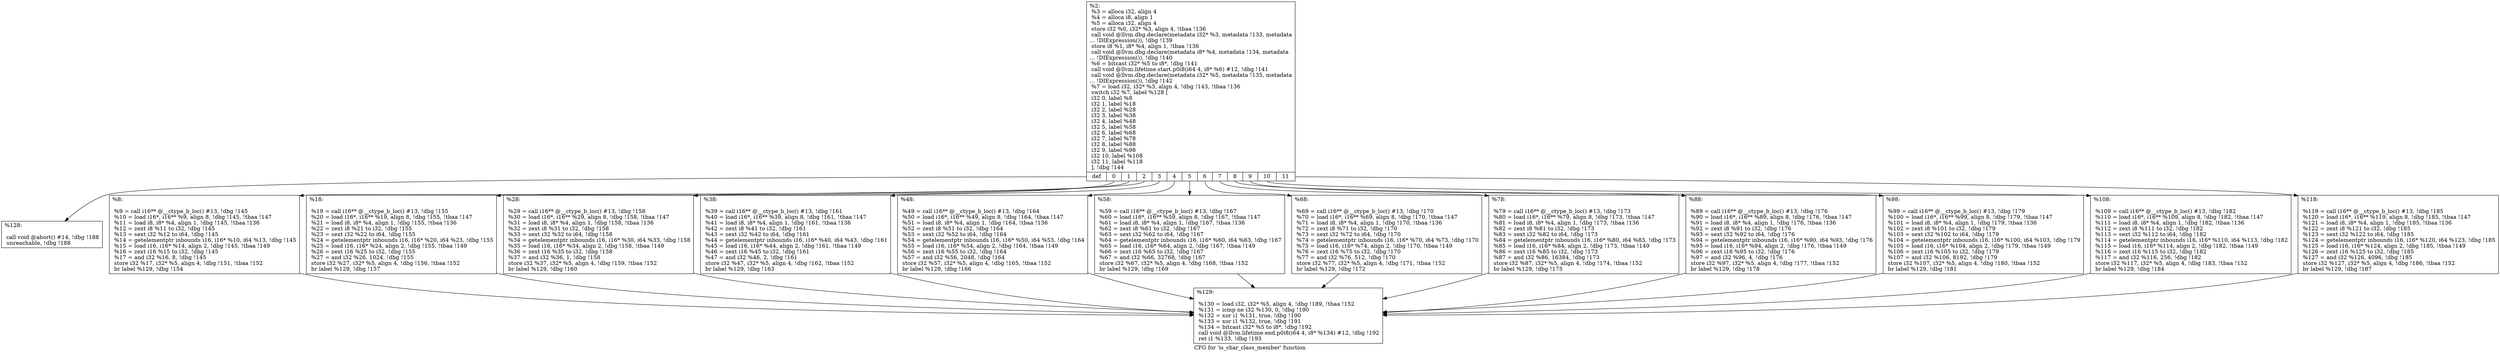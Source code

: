 digraph "CFG for 'is_char_class_member' function" {
	label="CFG for 'is_char_class_member' function";

	Node0x1340e90 [shape=record,label="{%2:\l  %3 = alloca i32, align 4\l  %4 = alloca i8, align 1\l  %5 = alloca i32, align 4\l  store i32 %0, i32* %3, align 4, !tbaa !136\l  call void @llvm.dbg.declare(metadata i32* %3, metadata !133, metadata\l... !DIExpression()), !dbg !139\l  store i8 %1, i8* %4, align 1, !tbaa !136\l  call void @llvm.dbg.declare(metadata i8* %4, metadata !134, metadata\l... !DIExpression()), !dbg !140\l  %6 = bitcast i32* %5 to i8*, !dbg !141\l  call void @llvm.lifetime.start.p0i8(i64 4, i8* %6) #12, !dbg !141\l  call void @llvm.dbg.declare(metadata i32* %5, metadata !135, metadata\l... !DIExpression()), !dbg !142\l  %7 = load i32, i32* %3, align 4, !dbg !143, !tbaa !136\l  switch i32 %7, label %128 [\l    i32 0, label %8\l    i32 1, label %18\l    i32 2, label %28\l    i32 3, label %38\l    i32 4, label %48\l    i32 5, label %58\l    i32 6, label %68\l    i32 7, label %78\l    i32 8, label %88\l    i32 9, label %98\l    i32 10, label %108\l    i32 11, label %118\l  ], !dbg !144\l|{<s0>def|<s1>0|<s2>1|<s3>2|<s4>3|<s5>4|<s6>5|<s7>6|<s8>7|<s9>8|<s10>9|<s11>10|<s12>11}}"];
	Node0x1340e90:s0 -> Node0x14326d0;
	Node0x1340e90:s1 -> Node0x1432310;
	Node0x1340e90:s2 -> Node0x1432360;
	Node0x1340e90:s3 -> Node0x14323b0;
	Node0x1340e90:s4 -> Node0x1432400;
	Node0x1340e90:s5 -> Node0x1432450;
	Node0x1340e90:s6 -> Node0x14324a0;
	Node0x1340e90:s7 -> Node0x14324f0;
	Node0x1340e90:s8 -> Node0x1432540;
	Node0x1340e90:s9 -> Node0x1432590;
	Node0x1340e90:s10 -> Node0x14325e0;
	Node0x1340e90:s11 -> Node0x1432630;
	Node0x1340e90:s12 -> Node0x1432680;
	Node0x1432310 [shape=record,label="{%8:\l\l  %9 = call i16** @__ctype_b_loc() #13, !dbg !145\l  %10 = load i16*, i16** %9, align 8, !dbg !145, !tbaa !147\l  %11 = load i8, i8* %4, align 1, !dbg !145, !tbaa !136\l  %12 = zext i8 %11 to i32, !dbg !145\l  %13 = sext i32 %12 to i64, !dbg !145\l  %14 = getelementptr inbounds i16, i16* %10, i64 %13, !dbg !145\l  %15 = load i16, i16* %14, align 2, !dbg !145, !tbaa !149\l  %16 = zext i16 %15 to i32, !dbg !145\l  %17 = and i32 %16, 8, !dbg !145\l  store i32 %17, i32* %5, align 4, !dbg !151, !tbaa !152\l  br label %129, !dbg !154\l}"];
	Node0x1432310 -> Node0x1432720;
	Node0x1432360 [shape=record,label="{%18:\l\l  %19 = call i16** @__ctype_b_loc() #13, !dbg !155\l  %20 = load i16*, i16** %19, align 8, !dbg !155, !tbaa !147\l  %21 = load i8, i8* %4, align 1, !dbg !155, !tbaa !136\l  %22 = zext i8 %21 to i32, !dbg !155\l  %23 = sext i32 %22 to i64, !dbg !155\l  %24 = getelementptr inbounds i16, i16* %20, i64 %23, !dbg !155\l  %25 = load i16, i16* %24, align 2, !dbg !155, !tbaa !149\l  %26 = zext i16 %25 to i32, !dbg !155\l  %27 = and i32 %26, 1024, !dbg !155\l  store i32 %27, i32* %5, align 4, !dbg !156, !tbaa !152\l  br label %129, !dbg !157\l}"];
	Node0x1432360 -> Node0x1432720;
	Node0x14323b0 [shape=record,label="{%28:\l\l  %29 = call i16** @__ctype_b_loc() #13, !dbg !158\l  %30 = load i16*, i16** %29, align 8, !dbg !158, !tbaa !147\l  %31 = load i8, i8* %4, align 1, !dbg !158, !tbaa !136\l  %32 = zext i8 %31 to i32, !dbg !158\l  %33 = sext i32 %32 to i64, !dbg !158\l  %34 = getelementptr inbounds i16, i16* %30, i64 %33, !dbg !158\l  %35 = load i16, i16* %34, align 2, !dbg !158, !tbaa !149\l  %36 = zext i16 %35 to i32, !dbg !158\l  %37 = and i32 %36, 1, !dbg !158\l  store i32 %37, i32* %5, align 4, !dbg !159, !tbaa !152\l  br label %129, !dbg !160\l}"];
	Node0x14323b0 -> Node0x1432720;
	Node0x1432400 [shape=record,label="{%38:\l\l  %39 = call i16** @__ctype_b_loc() #13, !dbg !161\l  %40 = load i16*, i16** %39, align 8, !dbg !161, !tbaa !147\l  %41 = load i8, i8* %4, align 1, !dbg !161, !tbaa !136\l  %42 = zext i8 %41 to i32, !dbg !161\l  %43 = sext i32 %42 to i64, !dbg !161\l  %44 = getelementptr inbounds i16, i16* %40, i64 %43, !dbg !161\l  %45 = load i16, i16* %44, align 2, !dbg !161, !tbaa !149\l  %46 = zext i16 %45 to i32, !dbg !161\l  %47 = and i32 %46, 2, !dbg !161\l  store i32 %47, i32* %5, align 4, !dbg !162, !tbaa !152\l  br label %129, !dbg !163\l}"];
	Node0x1432400 -> Node0x1432720;
	Node0x1432450 [shape=record,label="{%48:\l\l  %49 = call i16** @__ctype_b_loc() #13, !dbg !164\l  %50 = load i16*, i16** %49, align 8, !dbg !164, !tbaa !147\l  %51 = load i8, i8* %4, align 1, !dbg !164, !tbaa !136\l  %52 = zext i8 %51 to i32, !dbg !164\l  %53 = sext i32 %52 to i64, !dbg !164\l  %54 = getelementptr inbounds i16, i16* %50, i64 %53, !dbg !164\l  %55 = load i16, i16* %54, align 2, !dbg !164, !tbaa !149\l  %56 = zext i16 %55 to i32, !dbg !164\l  %57 = and i32 %56, 2048, !dbg !164\l  store i32 %57, i32* %5, align 4, !dbg !165, !tbaa !152\l  br label %129, !dbg !166\l}"];
	Node0x1432450 -> Node0x1432720;
	Node0x14324a0 [shape=record,label="{%58:\l\l  %59 = call i16** @__ctype_b_loc() #13, !dbg !167\l  %60 = load i16*, i16** %59, align 8, !dbg !167, !tbaa !147\l  %61 = load i8, i8* %4, align 1, !dbg !167, !tbaa !136\l  %62 = zext i8 %61 to i32, !dbg !167\l  %63 = sext i32 %62 to i64, !dbg !167\l  %64 = getelementptr inbounds i16, i16* %60, i64 %63, !dbg !167\l  %65 = load i16, i16* %64, align 2, !dbg !167, !tbaa !149\l  %66 = zext i16 %65 to i32, !dbg !167\l  %67 = and i32 %66, 32768, !dbg !167\l  store i32 %67, i32* %5, align 4, !dbg !168, !tbaa !152\l  br label %129, !dbg !169\l}"];
	Node0x14324a0 -> Node0x1432720;
	Node0x14324f0 [shape=record,label="{%68:\l\l  %69 = call i16** @__ctype_b_loc() #13, !dbg !170\l  %70 = load i16*, i16** %69, align 8, !dbg !170, !tbaa !147\l  %71 = load i8, i8* %4, align 1, !dbg !170, !tbaa !136\l  %72 = zext i8 %71 to i32, !dbg !170\l  %73 = sext i32 %72 to i64, !dbg !170\l  %74 = getelementptr inbounds i16, i16* %70, i64 %73, !dbg !170\l  %75 = load i16, i16* %74, align 2, !dbg !170, !tbaa !149\l  %76 = zext i16 %75 to i32, !dbg !170\l  %77 = and i32 %76, 512, !dbg !170\l  store i32 %77, i32* %5, align 4, !dbg !171, !tbaa !152\l  br label %129, !dbg !172\l}"];
	Node0x14324f0 -> Node0x1432720;
	Node0x1432540 [shape=record,label="{%78:\l\l  %79 = call i16** @__ctype_b_loc() #13, !dbg !173\l  %80 = load i16*, i16** %79, align 8, !dbg !173, !tbaa !147\l  %81 = load i8, i8* %4, align 1, !dbg !173, !tbaa !136\l  %82 = zext i8 %81 to i32, !dbg !173\l  %83 = sext i32 %82 to i64, !dbg !173\l  %84 = getelementptr inbounds i16, i16* %80, i64 %83, !dbg !173\l  %85 = load i16, i16* %84, align 2, !dbg !173, !tbaa !149\l  %86 = zext i16 %85 to i32, !dbg !173\l  %87 = and i32 %86, 16384, !dbg !173\l  store i32 %87, i32* %5, align 4, !dbg !174, !tbaa !152\l  br label %129, !dbg !175\l}"];
	Node0x1432540 -> Node0x1432720;
	Node0x1432590 [shape=record,label="{%88:\l\l  %89 = call i16** @__ctype_b_loc() #13, !dbg !176\l  %90 = load i16*, i16** %89, align 8, !dbg !176, !tbaa !147\l  %91 = load i8, i8* %4, align 1, !dbg !176, !tbaa !136\l  %92 = zext i8 %91 to i32, !dbg !176\l  %93 = sext i32 %92 to i64, !dbg !176\l  %94 = getelementptr inbounds i16, i16* %90, i64 %93, !dbg !176\l  %95 = load i16, i16* %94, align 2, !dbg !176, !tbaa !149\l  %96 = zext i16 %95 to i32, !dbg !176\l  %97 = and i32 %96, 4, !dbg !176\l  store i32 %97, i32* %5, align 4, !dbg !177, !tbaa !152\l  br label %129, !dbg !178\l}"];
	Node0x1432590 -> Node0x1432720;
	Node0x14325e0 [shape=record,label="{%98:\l\l  %99 = call i16** @__ctype_b_loc() #13, !dbg !179\l  %100 = load i16*, i16** %99, align 8, !dbg !179, !tbaa !147\l  %101 = load i8, i8* %4, align 1, !dbg !179, !tbaa !136\l  %102 = zext i8 %101 to i32, !dbg !179\l  %103 = sext i32 %102 to i64, !dbg !179\l  %104 = getelementptr inbounds i16, i16* %100, i64 %103, !dbg !179\l  %105 = load i16, i16* %104, align 2, !dbg !179, !tbaa !149\l  %106 = zext i16 %105 to i32, !dbg !179\l  %107 = and i32 %106, 8192, !dbg !179\l  store i32 %107, i32* %5, align 4, !dbg !180, !tbaa !152\l  br label %129, !dbg !181\l}"];
	Node0x14325e0 -> Node0x1432720;
	Node0x1432630 [shape=record,label="{%108:\l\l  %109 = call i16** @__ctype_b_loc() #13, !dbg !182\l  %110 = load i16*, i16** %109, align 8, !dbg !182, !tbaa !147\l  %111 = load i8, i8* %4, align 1, !dbg !182, !tbaa !136\l  %112 = zext i8 %111 to i32, !dbg !182\l  %113 = sext i32 %112 to i64, !dbg !182\l  %114 = getelementptr inbounds i16, i16* %110, i64 %113, !dbg !182\l  %115 = load i16, i16* %114, align 2, !dbg !182, !tbaa !149\l  %116 = zext i16 %115 to i32, !dbg !182\l  %117 = and i32 %116, 256, !dbg !182\l  store i32 %117, i32* %5, align 4, !dbg !183, !tbaa !152\l  br label %129, !dbg !184\l}"];
	Node0x1432630 -> Node0x1432720;
	Node0x1432680 [shape=record,label="{%118:\l\l  %119 = call i16** @__ctype_b_loc() #13, !dbg !185\l  %120 = load i16*, i16** %119, align 8, !dbg !185, !tbaa !147\l  %121 = load i8, i8* %4, align 1, !dbg !185, !tbaa !136\l  %122 = zext i8 %121 to i32, !dbg !185\l  %123 = sext i32 %122 to i64, !dbg !185\l  %124 = getelementptr inbounds i16, i16* %120, i64 %123, !dbg !185\l  %125 = load i16, i16* %124, align 2, !dbg !185, !tbaa !149\l  %126 = zext i16 %125 to i32, !dbg !185\l  %127 = and i32 %126, 4096, !dbg !185\l  store i32 %127, i32* %5, align 4, !dbg !186, !tbaa !152\l  br label %129, !dbg !187\l}"];
	Node0x1432680 -> Node0x1432720;
	Node0x14326d0 [shape=record,label="{%128:\l\l  call void @abort() #14, !dbg !188\l  unreachable, !dbg !188\l}"];
	Node0x1432720 [shape=record,label="{%129:\l\l  %130 = load i32, i32* %5, align 4, !dbg !189, !tbaa !152\l  %131 = icmp ne i32 %130, 0, !dbg !190\l  %132 = xor i1 %131, true, !dbg !190\l  %133 = xor i1 %132, true, !dbg !191\l  %134 = bitcast i32* %5 to i8*, !dbg !192\l  call void @llvm.lifetime.end.p0i8(i64 4, i8* %134) #12, !dbg !192\l  ret i1 %133, !dbg !193\l}"];
}
